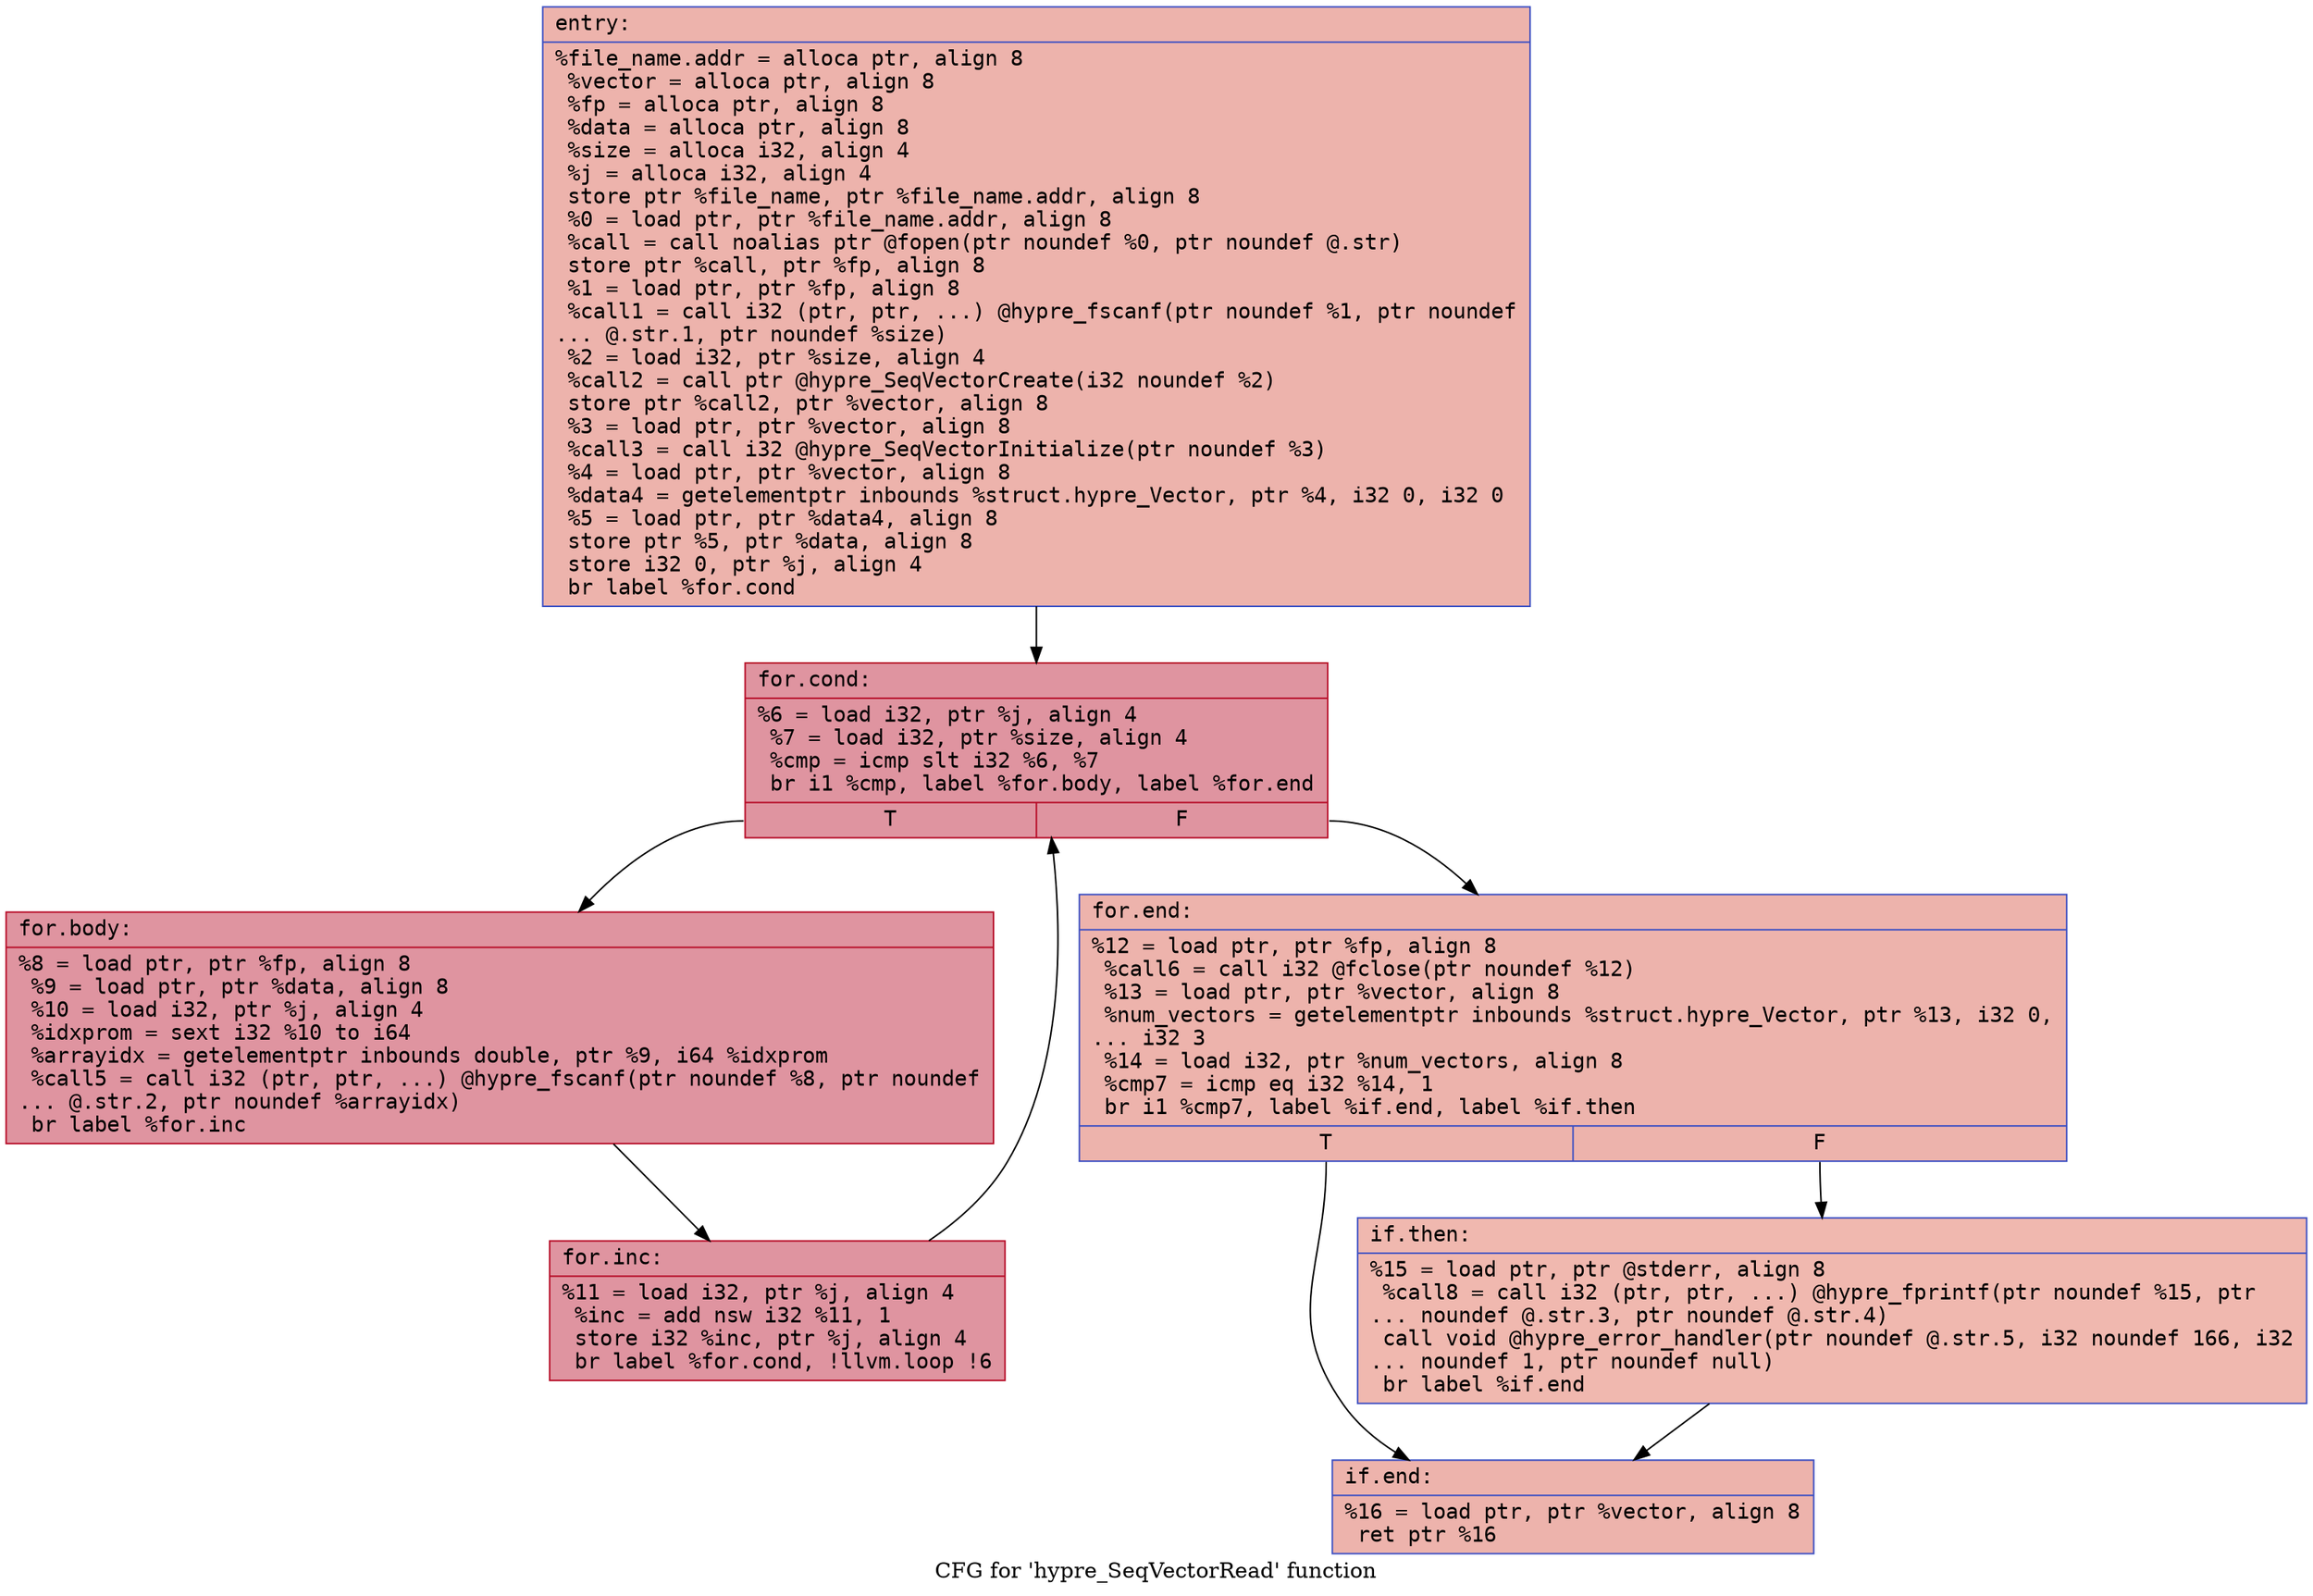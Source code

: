 digraph "CFG for 'hypre_SeqVectorRead' function" {
	label="CFG for 'hypre_SeqVectorRead' function";

	Node0x559a84170a90 [shape=record,color="#3d50c3ff", style=filled, fillcolor="#d6524470" fontname="Courier",label="{entry:\l|  %file_name.addr = alloca ptr, align 8\l  %vector = alloca ptr, align 8\l  %fp = alloca ptr, align 8\l  %data = alloca ptr, align 8\l  %size = alloca i32, align 4\l  %j = alloca i32, align 4\l  store ptr %file_name, ptr %file_name.addr, align 8\l  %0 = load ptr, ptr %file_name.addr, align 8\l  %call = call noalias ptr @fopen(ptr noundef %0, ptr noundef @.str)\l  store ptr %call, ptr %fp, align 8\l  %1 = load ptr, ptr %fp, align 8\l  %call1 = call i32 (ptr, ptr, ...) @hypre_fscanf(ptr noundef %1, ptr noundef\l... @.str.1, ptr noundef %size)\l  %2 = load i32, ptr %size, align 4\l  %call2 = call ptr @hypre_SeqVectorCreate(i32 noundef %2)\l  store ptr %call2, ptr %vector, align 8\l  %3 = load ptr, ptr %vector, align 8\l  %call3 = call i32 @hypre_SeqVectorInitialize(ptr noundef %3)\l  %4 = load ptr, ptr %vector, align 8\l  %data4 = getelementptr inbounds %struct.hypre_Vector, ptr %4, i32 0, i32 0\l  %5 = load ptr, ptr %data4, align 8\l  store ptr %5, ptr %data, align 8\l  store i32 0, ptr %j, align 4\l  br label %for.cond\l}"];
	Node0x559a84170a90 -> Node0x559a84172480[tooltip="entry -> for.cond\nProbability 100.00%" ];
	Node0x559a84172480 [shape=record,color="#b70d28ff", style=filled, fillcolor="#b70d2870" fontname="Courier",label="{for.cond:\l|  %6 = load i32, ptr %j, align 4\l  %7 = load i32, ptr %size, align 4\l  %cmp = icmp slt i32 %6, %7\l  br i1 %cmp, label %for.body, label %for.end\l|{<s0>T|<s1>F}}"];
	Node0x559a84172480:s0 -> Node0x559a84172750[tooltip="for.cond -> for.body\nProbability 96.88%" ];
	Node0x559a84172480:s1 -> Node0x559a841727a0[tooltip="for.cond -> for.end\nProbability 3.12%" ];
	Node0x559a84172750 [shape=record,color="#b70d28ff", style=filled, fillcolor="#b70d2870" fontname="Courier",label="{for.body:\l|  %8 = load ptr, ptr %fp, align 8\l  %9 = load ptr, ptr %data, align 8\l  %10 = load i32, ptr %j, align 4\l  %idxprom = sext i32 %10 to i64\l  %arrayidx = getelementptr inbounds double, ptr %9, i64 %idxprom\l  %call5 = call i32 (ptr, ptr, ...) @hypre_fscanf(ptr noundef %8, ptr noundef\l... @.str.2, ptr noundef %arrayidx)\l  br label %for.inc\l}"];
	Node0x559a84172750 -> Node0x559a84172c70[tooltip="for.body -> for.inc\nProbability 100.00%" ];
	Node0x559a84172c70 [shape=record,color="#b70d28ff", style=filled, fillcolor="#b70d2870" fontname="Courier",label="{for.inc:\l|  %11 = load i32, ptr %j, align 4\l  %inc = add nsw i32 %11, 1\l  store i32 %inc, ptr %j, align 4\l  br label %for.cond, !llvm.loop !6\l}"];
	Node0x559a84172c70 -> Node0x559a84172480[tooltip="for.inc -> for.cond\nProbability 100.00%" ];
	Node0x559a841727a0 [shape=record,color="#3d50c3ff", style=filled, fillcolor="#d6524470" fontname="Courier",label="{for.end:\l|  %12 = load ptr, ptr %fp, align 8\l  %call6 = call i32 @fclose(ptr noundef %12)\l  %13 = load ptr, ptr %vector, align 8\l  %num_vectors = getelementptr inbounds %struct.hypre_Vector, ptr %13, i32 0,\l... i32 3\l  %14 = load i32, ptr %num_vectors, align 8\l  %cmp7 = icmp eq i32 %14, 1\l  br i1 %cmp7, label %if.end, label %if.then\l|{<s0>T|<s1>F}}"];
	Node0x559a841727a0:s0 -> Node0x559a841742c0[tooltip="for.end -> if.end\nProbability 50.00%" ];
	Node0x559a841727a0:s1 -> Node0x559a84174330[tooltip="for.end -> if.then\nProbability 50.00%" ];
	Node0x559a84174330 [shape=record,color="#3d50c3ff", style=filled, fillcolor="#dc5d4a70" fontname="Courier",label="{if.then:\l|  %15 = load ptr, ptr @stderr, align 8\l  %call8 = call i32 (ptr, ptr, ...) @hypre_fprintf(ptr noundef %15, ptr\l... noundef @.str.3, ptr noundef @.str.4)\l  call void @hypre_error_handler(ptr noundef @.str.5, i32 noundef 166, i32\l... noundef 1, ptr noundef null)\l  br label %if.end\l}"];
	Node0x559a84174330 -> Node0x559a841742c0[tooltip="if.then -> if.end\nProbability 100.00%" ];
	Node0x559a841742c0 [shape=record,color="#3d50c3ff", style=filled, fillcolor="#d6524470" fontname="Courier",label="{if.end:\l|  %16 = load ptr, ptr %vector, align 8\l  ret ptr %16\l}"];
}
